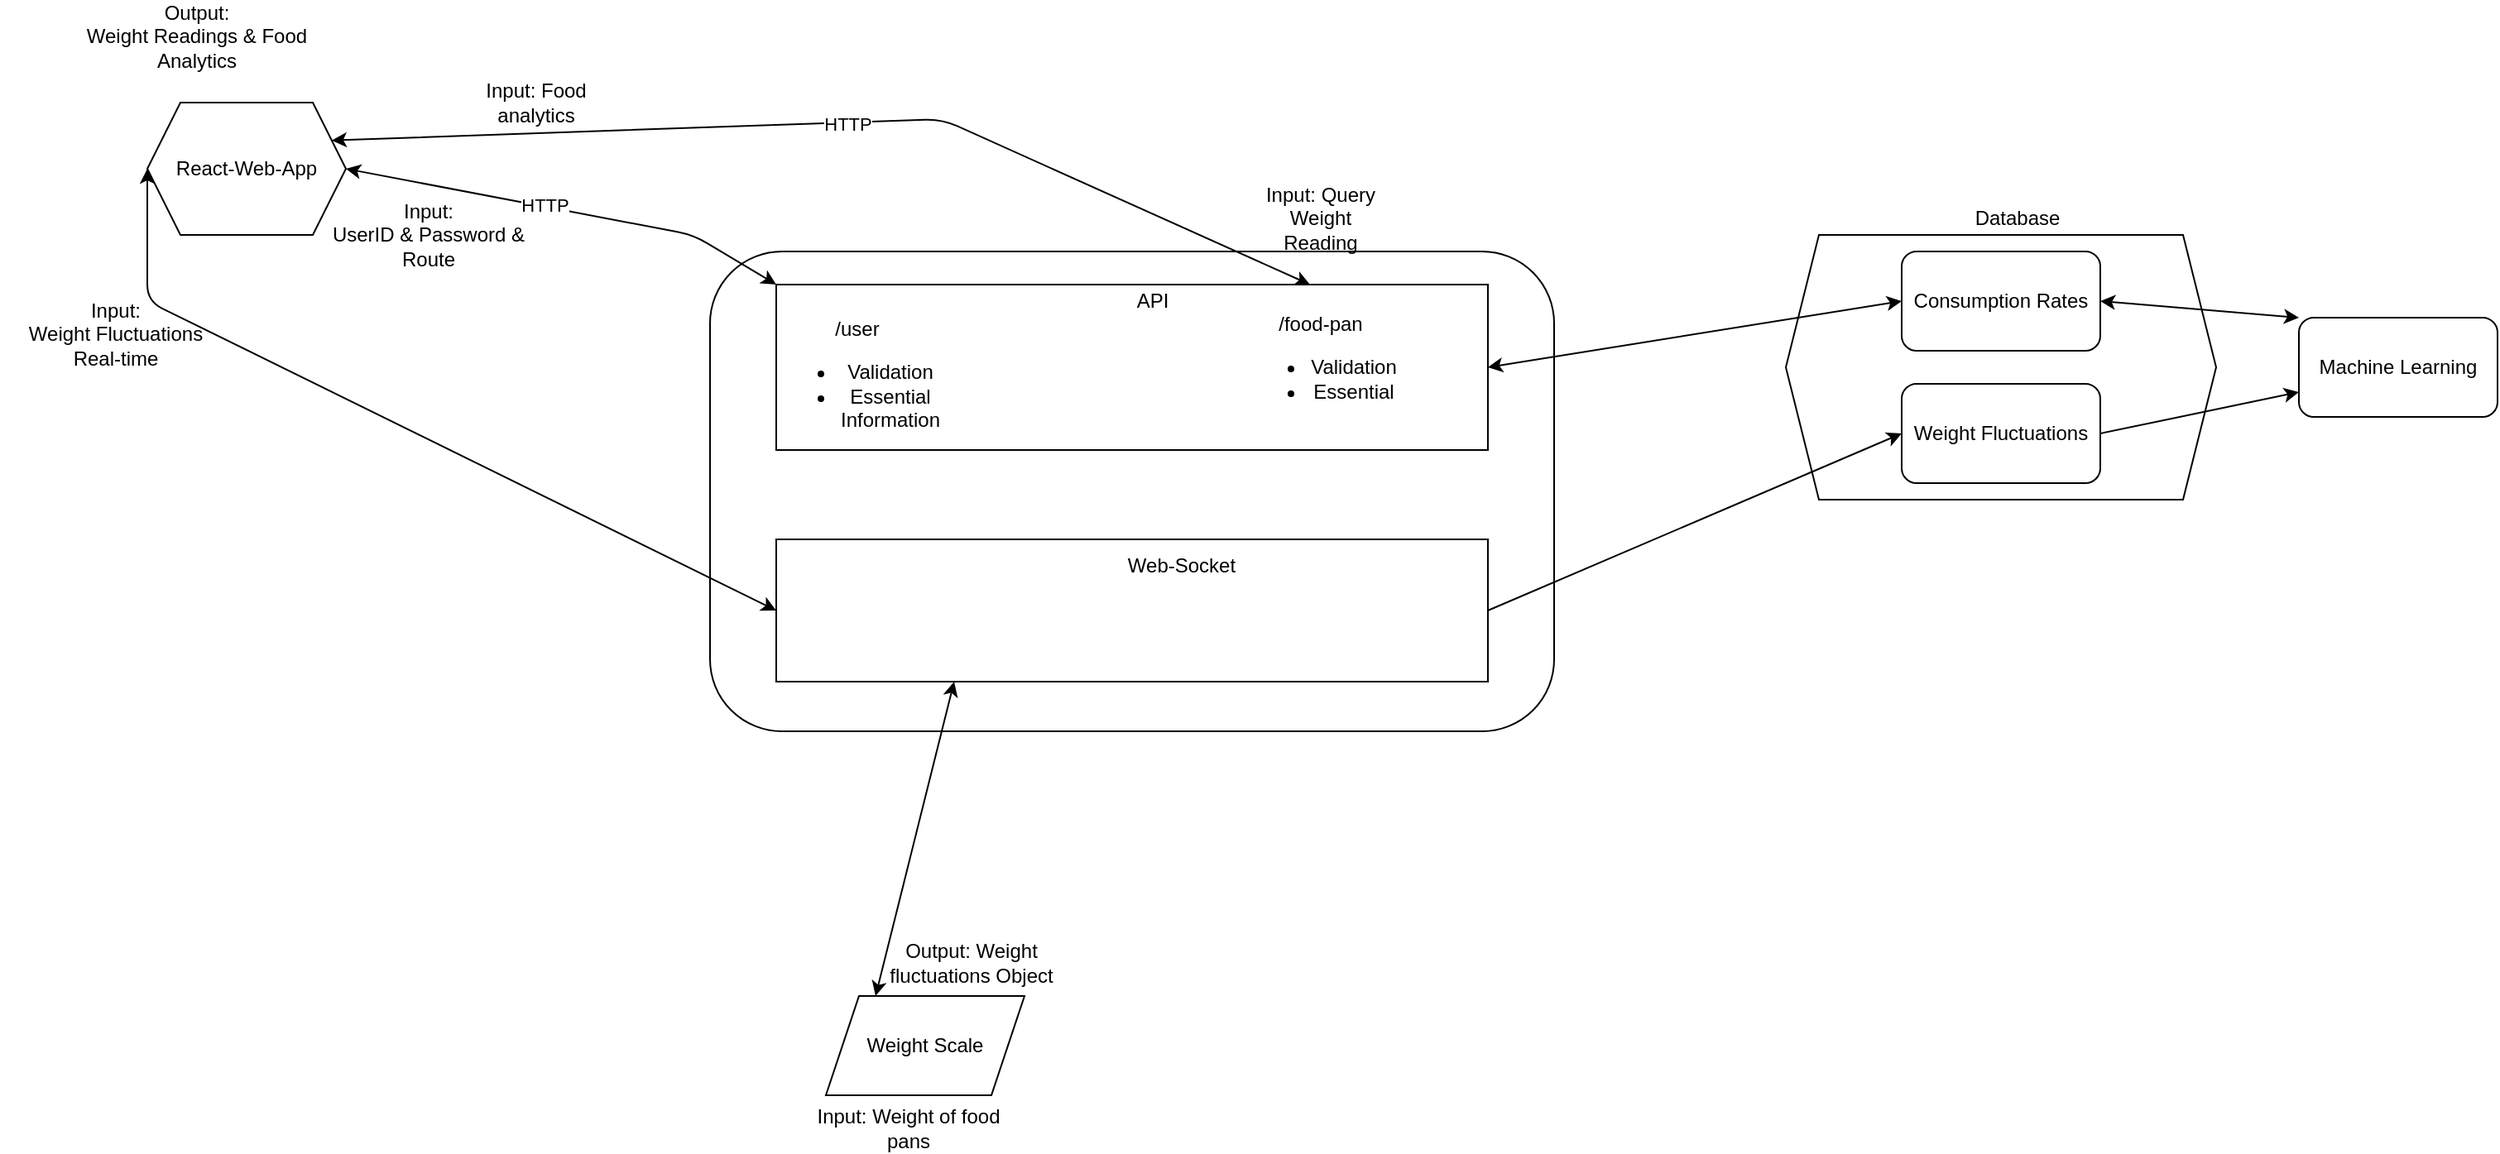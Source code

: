 <mxfile version="14.5.6" type="github">
  <diagram id="Ht1M8jgEwFfnCIfOTk4-" name="Page-1">
    <mxGraphModel dx="1957" dy="457" grid="1" gridSize="10" guides="1" tooltips="1" connect="1" arrows="1" fold="1" page="1" pageScale="1" pageWidth="1169" pageHeight="827" math="0" shadow="0">
      <root>
        <mxCell id="0" />
        <mxCell id="1" parent="0" />
        <mxCell id="XBhsoQx7WtTKxKubzRA--1" value="React-Web-App" style="shape=hexagon;perimeter=hexagonPerimeter2;whiteSpace=wrap;html=1;fixedSize=1;" parent="1" vertex="1">
          <mxGeometry x="40" y="150" width="120" height="80" as="geometry" />
        </mxCell>
        <mxCell id="XBhsoQx7WtTKxKubzRA--10" value="" style="rounded=1;whiteSpace=wrap;html=1;" parent="1" vertex="1">
          <mxGeometry x="380" y="240" width="510" height="290" as="geometry" />
        </mxCell>
        <mxCell id="XBhsoQx7WtTKxKubzRA--11" value="" style="endArrow=classic;startArrow=classic;html=1;exitX=0.25;exitY=0;exitDx=0;exitDy=0;entryX=0.25;entryY=1;entryDx=0;entryDy=0;" parent="1" source="XBhsoQx7WtTKxKubzRA--12" target="XBhsoQx7WtTKxKubzRA--45" edge="1">
          <mxGeometry width="50" height="50" relative="1" as="geometry">
            <mxPoint x="359" y="520" as="sourcePoint" />
            <mxPoint x="479" y="533" as="targetPoint" />
          </mxGeometry>
        </mxCell>
        <mxCell id="XBhsoQx7WtTKxKubzRA--12" value="Weight Scale" style="shape=parallelogram;perimeter=parallelogramPerimeter;whiteSpace=wrap;html=1;fixedSize=1;" parent="1" vertex="1">
          <mxGeometry x="450" y="690" width="120" height="60" as="geometry" />
        </mxCell>
        <mxCell id="XBhsoQx7WtTKxKubzRA--15" value="Input: Weight of food pans" style="text;html=1;strokeColor=none;fillColor=none;align=center;verticalAlign=middle;whiteSpace=wrap;rounded=0;" parent="1" vertex="1">
          <mxGeometry x="430" y="760" width="140" height="20" as="geometry" />
        </mxCell>
        <mxCell id="XBhsoQx7WtTKxKubzRA--16" value="Output: Weight fluctuations Object" style="text;html=1;strokeColor=none;fillColor=none;align=center;verticalAlign=middle;whiteSpace=wrap;rounded=0;" parent="1" vertex="1">
          <mxGeometry x="467.5" y="660" width="140" height="20" as="geometry" />
        </mxCell>
        <mxCell id="XBhsoQx7WtTKxKubzRA--26" value="&lt;div&gt;Output: &lt;br&gt;&lt;/div&gt;&lt;div&gt;Weight Readings &amp;amp; Food Analytics&lt;br&gt;&lt;/div&gt;" style="text;html=1;strokeColor=none;fillColor=none;align=center;verticalAlign=middle;whiteSpace=wrap;rounded=0;" parent="1" vertex="1">
          <mxGeometry y="100" width="140" height="20" as="geometry" />
        </mxCell>
        <mxCell id="XBhsoQx7WtTKxKubzRA--28" value="&lt;div&gt;Input:&lt;/div&gt;&lt;div&gt;UserID &amp;amp; Password &amp;amp; Route&lt;br&gt;&lt;/div&gt;" style="text;html=1;strokeColor=none;fillColor=none;align=center;verticalAlign=middle;whiteSpace=wrap;rounded=0;" parent="1" vertex="1">
          <mxGeometry x="140" y="220" width="140" height="20" as="geometry" />
        </mxCell>
        <mxCell id="XBhsoQx7WtTKxKubzRA--36" value="" style="rounded=0;whiteSpace=wrap;html=1;" parent="1" vertex="1">
          <mxGeometry x="420" y="260" width="430" height="100" as="geometry" />
        </mxCell>
        <mxCell id="XBhsoQx7WtTKxKubzRA--21" value="API" style="text;html=1;strokeColor=none;fillColor=none;align=center;verticalAlign=middle;whiteSpace=wrap;rounded=0;" parent="1" vertex="1">
          <mxGeometry x="600" y="260" width="95" height="20" as="geometry" />
        </mxCell>
        <mxCell id="XBhsoQx7WtTKxKubzRA--31" value="&lt;div&gt;/user&lt;/div&gt;&lt;div&gt;&lt;ul&gt;&lt;li&gt;Validation&lt;/li&gt;&lt;li&gt;Essential Information&lt;br&gt;&lt;/li&gt;&lt;/ul&gt;&lt;/div&gt;" style="text;html=1;strokeColor=none;fillColor=none;align=center;verticalAlign=middle;whiteSpace=wrap;rounded=0;" parent="1" vertex="1">
          <mxGeometry x="450" y="310" width="37.5" height="20" as="geometry" />
        </mxCell>
        <mxCell id="XBhsoQx7WtTKxKubzRA--32" value="&lt;div&gt;/food-pan&lt;/div&gt;&lt;div&gt;&lt;ul&gt;&lt;li&gt;Validation&lt;/li&gt;&lt;li&gt;Essential&lt;br&gt;&lt;/li&gt;&lt;/ul&gt;&lt;/div&gt;" style="text;html=1;strokeColor=none;fillColor=none;align=center;verticalAlign=middle;whiteSpace=wrap;rounded=0;" parent="1" vertex="1">
          <mxGeometry x="730" y="300" width="37.5" height="20" as="geometry" />
        </mxCell>
        <mxCell id="XBhsoQx7WtTKxKubzRA--41" value="" style="endArrow=classic;startArrow=classic;html=1;entryX=0;entryY=0.5;entryDx=0;entryDy=0;exitX=0;exitY=0.5;exitDx=0;exitDy=0;" parent="1" source="XBhsoQx7WtTKxKubzRA--45" target="XBhsoQx7WtTKxKubzRA--1" edge="1">
          <mxGeometry width="50" height="50" relative="1" as="geometry">
            <mxPoint x="70" y="370" as="sourcePoint" />
            <mxPoint x="120" y="320" as="targetPoint" />
            <Array as="points">
              <mxPoint x="40" y="270" />
            </Array>
          </mxGeometry>
        </mxCell>
        <mxCell id="XBhsoQx7WtTKxKubzRA--45" value="" style="rounded=0;whiteSpace=wrap;html=1;" parent="1" vertex="1">
          <mxGeometry x="420" y="414" width="430" height="86" as="geometry" />
        </mxCell>
        <mxCell id="XBhsoQx7WtTKxKubzRA--46" value="Web-Socket" style="text;html=1;strokeColor=none;fillColor=none;align=center;verticalAlign=middle;whiteSpace=wrap;rounded=0;" parent="1" vertex="1">
          <mxGeometry x="630" y="420" width="70" height="20" as="geometry" />
        </mxCell>
        <mxCell id="ok8ervxquHyBDf5VChxq-1" value="&lt;div&gt;Input: &lt;br&gt;&lt;/div&gt;&lt;div&gt;Weight Fluctuations&lt;br&gt;&lt;/div&gt;&lt;div&gt;Real-time&lt;br&gt;&lt;/div&gt;" style="text;html=1;strokeColor=none;fillColor=none;align=center;verticalAlign=middle;whiteSpace=wrap;rounded=0;" vertex="1" parent="1">
          <mxGeometry x="-49" y="280" width="140" height="20" as="geometry" />
        </mxCell>
        <mxCell id="ok8ervxquHyBDf5VChxq-3" value="" style="shape=hexagon;perimeter=hexagonPerimeter2;whiteSpace=wrap;html=1;fixedSize=1;" vertex="1" parent="1">
          <mxGeometry x="1030" y="230" width="260" height="160" as="geometry" />
        </mxCell>
        <mxCell id="ok8ervxquHyBDf5VChxq-4" value="Weight Fluctuations" style="rounded=1;whiteSpace=wrap;html=1;" vertex="1" parent="1">
          <mxGeometry x="1100" y="320" width="120" height="60" as="geometry" />
        </mxCell>
        <mxCell id="ok8ervxquHyBDf5VChxq-5" value="Consumption Rates" style="rounded=1;whiteSpace=wrap;html=1;" vertex="1" parent="1">
          <mxGeometry x="1100" y="240" width="120" height="60" as="geometry" />
        </mxCell>
        <mxCell id="ok8ervxquHyBDf5VChxq-7" value="Machine Learning" style="rounded=1;whiteSpace=wrap;html=1;" vertex="1" parent="1">
          <mxGeometry x="1340" y="280" width="120" height="60" as="geometry" />
        </mxCell>
        <mxCell id="ok8ervxquHyBDf5VChxq-2" value="" style="endArrow=classic;startArrow=classic;html=1;entryX=0;entryY=0.5;entryDx=0;entryDy=0;exitX=1;exitY=0.5;exitDx=0;exitDy=0;" edge="1" parent="1" source="XBhsoQx7WtTKxKubzRA--36" target="ok8ervxquHyBDf5VChxq-5">
          <mxGeometry width="50" height="50" relative="1" as="geometry">
            <mxPoint x="950" y="290" as="sourcePoint" />
            <mxPoint x="1030" y="310" as="targetPoint" />
          </mxGeometry>
        </mxCell>
        <mxCell id="XBhsoQx7WtTKxKubzRA--6" value="" style="endArrow=classic;startArrow=classic;html=1;entryX=1;entryY=0.5;entryDx=0;entryDy=0;exitX=0;exitY=0;exitDx=0;exitDy=0;" parent="1" source="XBhsoQx7WtTKxKubzRA--36" target="XBhsoQx7WtTKxKubzRA--1" edge="1">
          <mxGeometry width="50" height="50" relative="1" as="geometry">
            <mxPoint x="260" y="200" as="sourcePoint" />
            <mxPoint x="200" y="170" as="targetPoint" />
            <Array as="points">
              <mxPoint x="370" y="230" />
            </Array>
          </mxGeometry>
        </mxCell>
        <mxCell id="XBhsoQx7WtTKxKubzRA--22" value="HTTP" style="edgeLabel;html=1;align=center;verticalAlign=middle;resizable=0;points=[];" parent="XBhsoQx7WtTKxKubzRA--6" vertex="1" connectable="0">
          <mxGeometry x="0.105" y="-1" relative="1" as="geometry">
            <mxPoint as="offset" />
          </mxGeometry>
        </mxCell>
        <mxCell id="ok8ervxquHyBDf5VChxq-10" value="" style="endArrow=classic;html=1;exitX=1;exitY=0.5;exitDx=0;exitDy=0;entryX=0;entryY=0.75;entryDx=0;entryDy=0;" edge="1" parent="1" source="ok8ervxquHyBDf5VChxq-4" target="ok8ervxquHyBDf5VChxq-7">
          <mxGeometry width="50" height="50" relative="1" as="geometry">
            <mxPoint x="1240" y="200" as="sourcePoint" />
            <mxPoint x="1290" y="150" as="targetPoint" />
          </mxGeometry>
        </mxCell>
        <mxCell id="ok8ervxquHyBDf5VChxq-11" value="Database" style="text;html=1;strokeColor=none;fillColor=none;align=center;verticalAlign=middle;whiteSpace=wrap;rounded=0;" vertex="1" parent="1">
          <mxGeometry x="1150" y="210" width="40" height="20" as="geometry" />
        </mxCell>
        <mxCell id="ok8ervxquHyBDf5VChxq-12" value="" style="endArrow=classic;startArrow=classic;html=1;exitX=1;exitY=0.5;exitDx=0;exitDy=0;entryX=0;entryY=0;entryDx=0;entryDy=0;" edge="1" parent="1" source="ok8ervxquHyBDf5VChxq-5" target="ok8ervxquHyBDf5VChxq-7">
          <mxGeometry width="50" height="50" relative="1" as="geometry">
            <mxPoint x="1320" y="240" as="sourcePoint" />
            <mxPoint x="1370" y="190" as="targetPoint" />
          </mxGeometry>
        </mxCell>
        <mxCell id="ok8ervxquHyBDf5VChxq-14" value="" style="endArrow=classic;html=1;exitX=1;exitY=0.5;exitDx=0;exitDy=0;entryX=0;entryY=0.5;entryDx=0;entryDy=0;" edge="1" parent="1" source="XBhsoQx7WtTKxKubzRA--45" target="ok8ervxquHyBDf5VChxq-4">
          <mxGeometry width="50" height="50" relative="1" as="geometry">
            <mxPoint x="950" y="470" as="sourcePoint" />
            <mxPoint x="1000" y="420" as="targetPoint" />
          </mxGeometry>
        </mxCell>
        <mxCell id="ok8ervxquHyBDf5VChxq-18" value="" style="endArrow=classic;startArrow=classic;html=1;exitX=1;exitY=0.25;exitDx=0;exitDy=0;entryX=0.75;entryY=0;entryDx=0;entryDy=0;" edge="1" parent="1" source="XBhsoQx7WtTKxKubzRA--1" target="XBhsoQx7WtTKxKubzRA--36">
          <mxGeometry width="50" height="50" relative="1" as="geometry">
            <mxPoint x="340" y="150" as="sourcePoint" />
            <mxPoint x="390" y="100" as="targetPoint" />
            <Array as="points">
              <mxPoint x="520" y="160" />
            </Array>
          </mxGeometry>
        </mxCell>
        <mxCell id="ok8ervxquHyBDf5VChxq-20" value="HTTP" style="edgeLabel;html=1;align=center;verticalAlign=middle;resizable=0;points=[];" vertex="1" connectable="0" parent="ok8ervxquHyBDf5VChxq-18">
          <mxGeometry x="0.015" y="-1" relative="1" as="geometry">
            <mxPoint as="offset" />
          </mxGeometry>
        </mxCell>
        <mxCell id="ok8ervxquHyBDf5VChxq-19" value="Input: Food analytics" style="text;html=1;strokeColor=none;fillColor=none;align=center;verticalAlign=middle;whiteSpace=wrap;rounded=0;" vertex="1" parent="1">
          <mxGeometry x="240" y="140" width="70" height="20" as="geometry" />
        </mxCell>
        <mxCell id="ok8ervxquHyBDf5VChxq-21" value="Input: Query Weight Reading" style="text;html=1;strokeColor=none;fillColor=none;align=center;verticalAlign=middle;whiteSpace=wrap;rounded=0;" vertex="1" parent="1">
          <mxGeometry x="712.75" y="210" width="72" height="20" as="geometry" />
        </mxCell>
      </root>
    </mxGraphModel>
  </diagram>
</mxfile>
